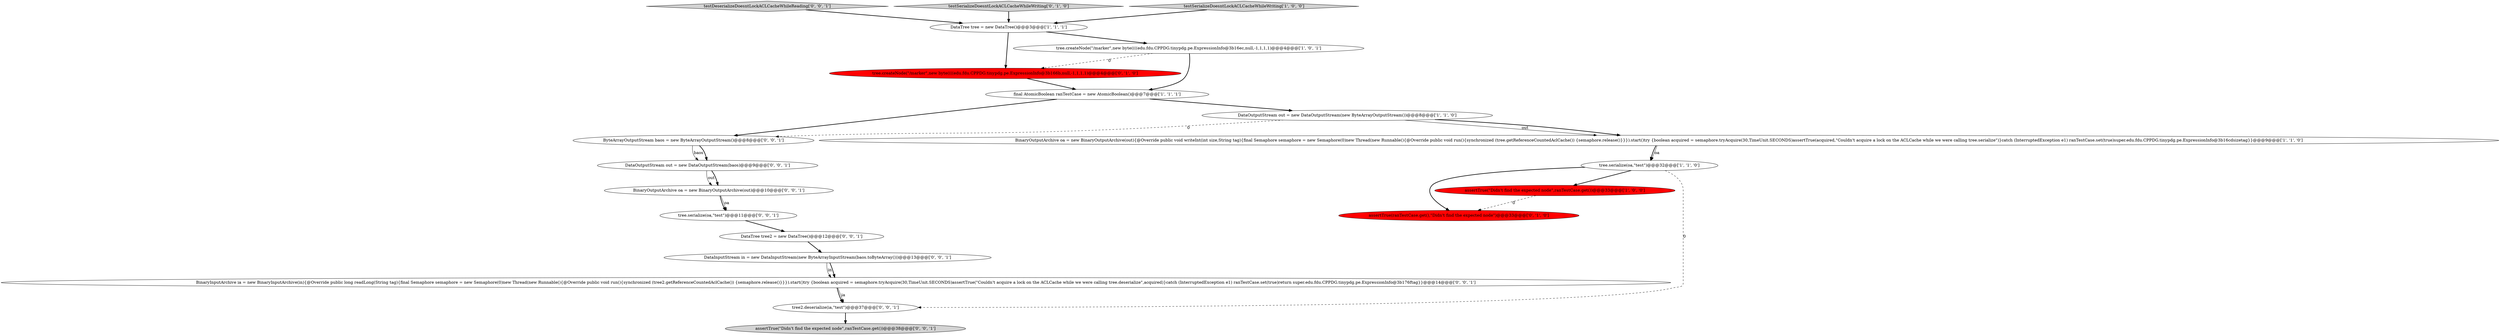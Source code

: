 digraph {
20 [style = filled, label = "testDeserializeDoesntLockACLCacheWhileReading['0', '0', '1']", fillcolor = lightgray, shape = diamond image = "AAA0AAABBB3BBB"];
10 [style = filled, label = "assertTrue(ranTestCase.get(),\"Didn't find the expected node\")@@@33@@@['0', '1', '0']", fillcolor = red, shape = ellipse image = "AAA1AAABBB2BBB"];
16 [style = filled, label = "DataInputStream in = new DataInputStream(new ByteArrayInputStream(baos.toByteArray()))@@@13@@@['0', '0', '1']", fillcolor = white, shape = ellipse image = "AAA0AAABBB3BBB"];
19 [style = filled, label = "tree.serialize(oa,\"test\")@@@11@@@['0', '0', '1']", fillcolor = white, shape = ellipse image = "AAA0AAABBB3BBB"];
13 [style = filled, label = "ByteArrayOutputStream baos = new ByteArrayOutputStream()@@@8@@@['0', '0', '1']", fillcolor = white, shape = ellipse image = "AAA0AAABBB3BBB"];
18 [style = filled, label = "BinaryOutputArchive oa = new BinaryOutputArchive(out)@@@10@@@['0', '0', '1']", fillcolor = white, shape = ellipse image = "AAA0AAABBB3BBB"];
9 [style = filled, label = "tree.createNode(\"/marker\",new byte((((edu.fdu.CPPDG.tinypdg.pe.ExpressionInfo@3b166b,null,-1,1,1,1)@@@4@@@['0', '1', '0']", fillcolor = red, shape = ellipse image = "AAA1AAABBB2BBB"];
7 [style = filled, label = "assertTrue(\"Didn't find the expected node\",ranTestCase.get())@@@33@@@['1', '0', '0']", fillcolor = red, shape = ellipse image = "AAA1AAABBB1BBB"];
0 [style = filled, label = "tree.createNode(\"/marker\",new byte((((edu.fdu.CPPDG.tinypdg.pe.ExpressionInfo@3b16ec,null,-1,1,1,1)@@@4@@@['1', '0', '1']", fillcolor = white, shape = ellipse image = "AAA0AAABBB1BBB"];
2 [style = filled, label = "DataTree tree = new DataTree()@@@3@@@['1', '1', '1']", fillcolor = white, shape = ellipse image = "AAA0AAABBB1BBB"];
12 [style = filled, label = "assertTrue(\"Didn't find the expected node\",ranTestCase.get())@@@38@@@['0', '0', '1']", fillcolor = lightgray, shape = ellipse image = "AAA0AAABBB3BBB"];
15 [style = filled, label = "DataOutputStream out = new DataOutputStream(baos)@@@9@@@['0', '0', '1']", fillcolor = white, shape = ellipse image = "AAA0AAABBB3BBB"];
8 [style = filled, label = "testSerializeDoesntLockACLCacheWhileWriting['0', '1', '0']", fillcolor = lightgray, shape = diamond image = "AAA0AAABBB2BBB"];
1 [style = filled, label = "testSerializeDoesntLockACLCacheWhileWriting['1', '0', '0']", fillcolor = lightgray, shape = diamond image = "AAA0AAABBB1BBB"];
4 [style = filled, label = "tree.serialize(oa,\"test\")@@@32@@@['1', '1', '0']", fillcolor = white, shape = ellipse image = "AAA0AAABBB1BBB"];
5 [style = filled, label = "final AtomicBoolean ranTestCase = new AtomicBoolean()@@@7@@@['1', '1', '1']", fillcolor = white, shape = ellipse image = "AAA0AAABBB1BBB"];
17 [style = filled, label = "DataTree tree2 = new DataTree()@@@12@@@['0', '0', '1']", fillcolor = white, shape = ellipse image = "AAA0AAABBB3BBB"];
3 [style = filled, label = "DataOutputStream out = new DataOutputStream(new ByteArrayOutputStream())@@@8@@@['1', '1', '0']", fillcolor = white, shape = ellipse image = "AAA0AAABBB1BBB"];
11 [style = filled, label = "BinaryInputArchive ia = new BinaryInputArchive(in){@Override public long readLong(String tag){final Semaphore semaphore = new Semaphore(0)new Thread(new Runnable(){@Override public void run(){synchronized (tree2.getReferenceCountedAclCache()) {semaphore.release()}}}).start()try {boolean acquired = semaphore.tryAcquire(30,TimeUnit.SECONDS)assertTrue(\"Couldn't acquire a lock on the ACLCache while we were calling tree.deserialize\",acquired)}catch (InterruptedException e1) ranTestCase.set(true)return super.edu.fdu.CPPDG.tinypdg.pe.ExpressionInfo@3b176ftag}}@@@14@@@['0', '0', '1']", fillcolor = white, shape = ellipse image = "AAA0AAABBB3BBB"];
6 [style = filled, label = "BinaryOutputArchive oa = new BinaryOutputArchive(out){@Override public void writeInt(int size,String tag){final Semaphore semaphore = new Semaphore(0)new Thread(new Runnable(){@Override public void run(){synchronized (tree.getReferenceCountedAclCache()) {semaphore.release()}}}).start()try {boolean acquired = semaphore.tryAcquire(30,TimeUnit.SECONDS)assertTrue(acquired,\"Couldn't acquire a lock on the ACLCache while we were calling tree.serialize\")}catch (InterruptedException e1) ranTestCase.set(true)super.edu.fdu.CPPDG.tinypdg.pe.ExpressionInfo@3b16cdsizetag}}@@@9@@@['1', '1', '0']", fillcolor = white, shape = ellipse image = "AAA0AAABBB1BBB"];
14 [style = filled, label = "tree2.deserialize(ia,\"test\")@@@37@@@['0', '0', '1']", fillcolor = white, shape = ellipse image = "AAA0AAABBB3BBB"];
5->3 [style = bold, label=""];
4->10 [style = bold, label=""];
15->18 [style = solid, label="out"];
16->11 [style = solid, label="in"];
16->11 [style = bold, label=""];
11->14 [style = bold, label=""];
3->6 [style = solid, label="out"];
18->19 [style = bold, label=""];
3->6 [style = bold, label=""];
19->17 [style = bold, label=""];
2->9 [style = bold, label=""];
13->15 [style = solid, label="baos"];
3->13 [style = dashed, label="0"];
15->18 [style = bold, label=""];
4->7 [style = bold, label=""];
20->2 [style = bold, label=""];
6->4 [style = bold, label=""];
2->0 [style = bold, label=""];
11->14 [style = solid, label="ia"];
8->2 [style = bold, label=""];
18->19 [style = solid, label="oa"];
5->13 [style = bold, label=""];
14->12 [style = bold, label=""];
9->5 [style = bold, label=""];
7->10 [style = dashed, label="0"];
4->14 [style = dashed, label="0"];
1->2 [style = bold, label=""];
13->15 [style = bold, label=""];
6->4 [style = solid, label="oa"];
0->9 [style = dashed, label="0"];
17->16 [style = bold, label=""];
0->5 [style = bold, label=""];
}
